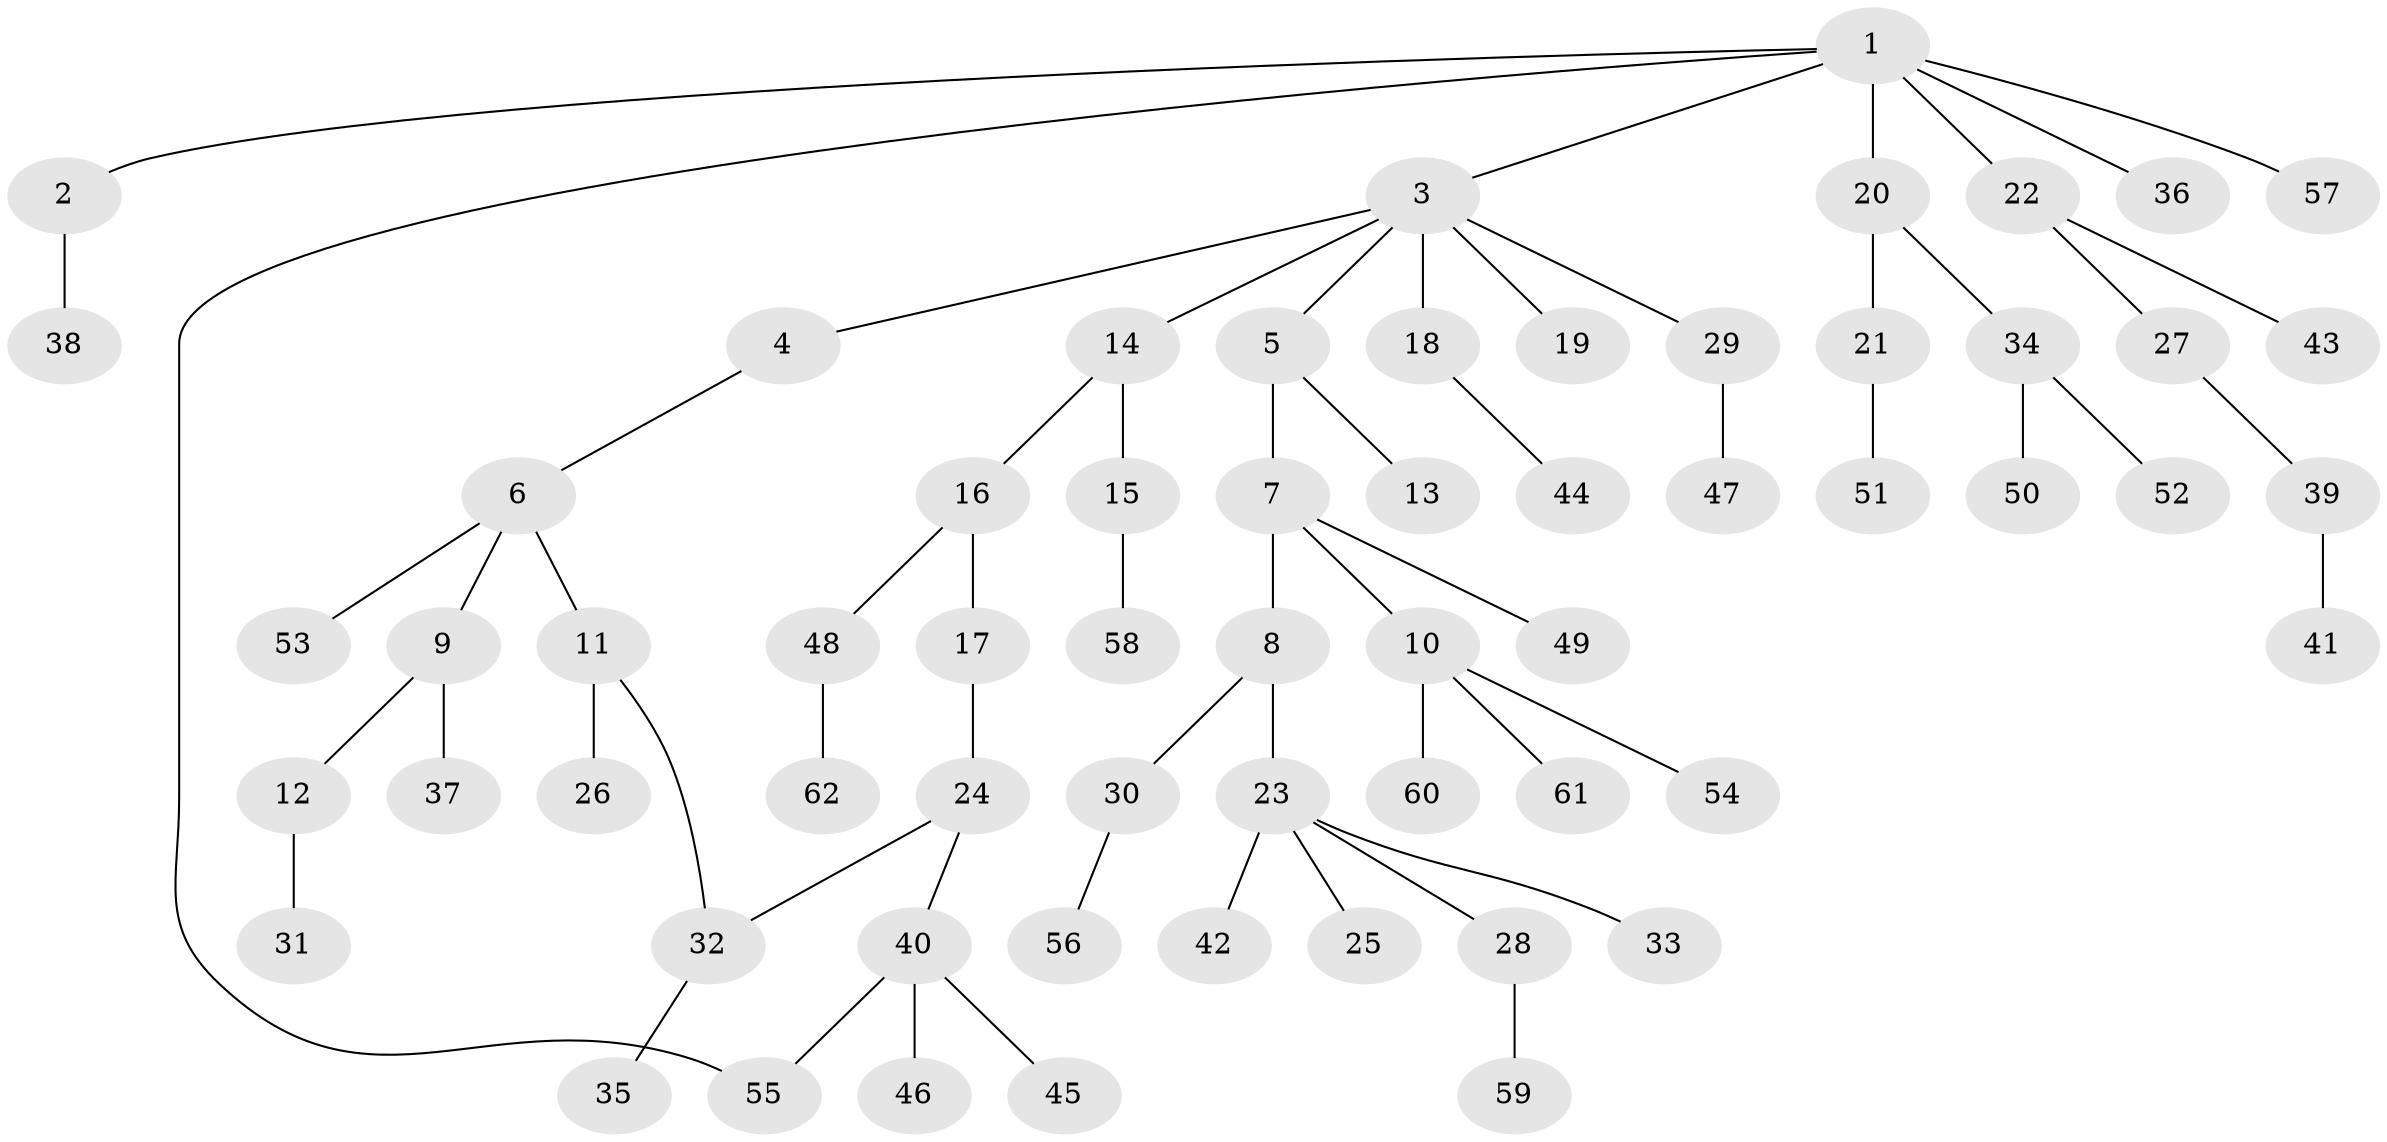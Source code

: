 // Generated by graph-tools (version 1.1) at 2025/10/02/27/25 16:10:55]
// undirected, 62 vertices, 63 edges
graph export_dot {
graph [start="1"]
  node [color=gray90,style=filled];
  1;
  2;
  3;
  4;
  5;
  6;
  7;
  8;
  9;
  10;
  11;
  12;
  13;
  14;
  15;
  16;
  17;
  18;
  19;
  20;
  21;
  22;
  23;
  24;
  25;
  26;
  27;
  28;
  29;
  30;
  31;
  32;
  33;
  34;
  35;
  36;
  37;
  38;
  39;
  40;
  41;
  42;
  43;
  44;
  45;
  46;
  47;
  48;
  49;
  50;
  51;
  52;
  53;
  54;
  55;
  56;
  57;
  58;
  59;
  60;
  61;
  62;
  1 -- 2;
  1 -- 3;
  1 -- 20;
  1 -- 22;
  1 -- 36;
  1 -- 55;
  1 -- 57;
  2 -- 38;
  3 -- 4;
  3 -- 5;
  3 -- 14;
  3 -- 18;
  3 -- 19;
  3 -- 29;
  4 -- 6;
  5 -- 7;
  5 -- 13;
  6 -- 9;
  6 -- 11;
  6 -- 53;
  7 -- 8;
  7 -- 10;
  7 -- 49;
  8 -- 23;
  8 -- 30;
  9 -- 12;
  9 -- 37;
  10 -- 54;
  10 -- 60;
  10 -- 61;
  11 -- 26;
  11 -- 32;
  12 -- 31;
  14 -- 15;
  14 -- 16;
  15 -- 58;
  16 -- 17;
  16 -- 48;
  17 -- 24;
  18 -- 44;
  20 -- 21;
  20 -- 34;
  21 -- 51;
  22 -- 27;
  22 -- 43;
  23 -- 25;
  23 -- 28;
  23 -- 33;
  23 -- 42;
  24 -- 32;
  24 -- 40;
  27 -- 39;
  28 -- 59;
  29 -- 47;
  30 -- 56;
  32 -- 35;
  34 -- 50;
  34 -- 52;
  39 -- 41;
  40 -- 45;
  40 -- 46;
  40 -- 55;
  48 -- 62;
}
